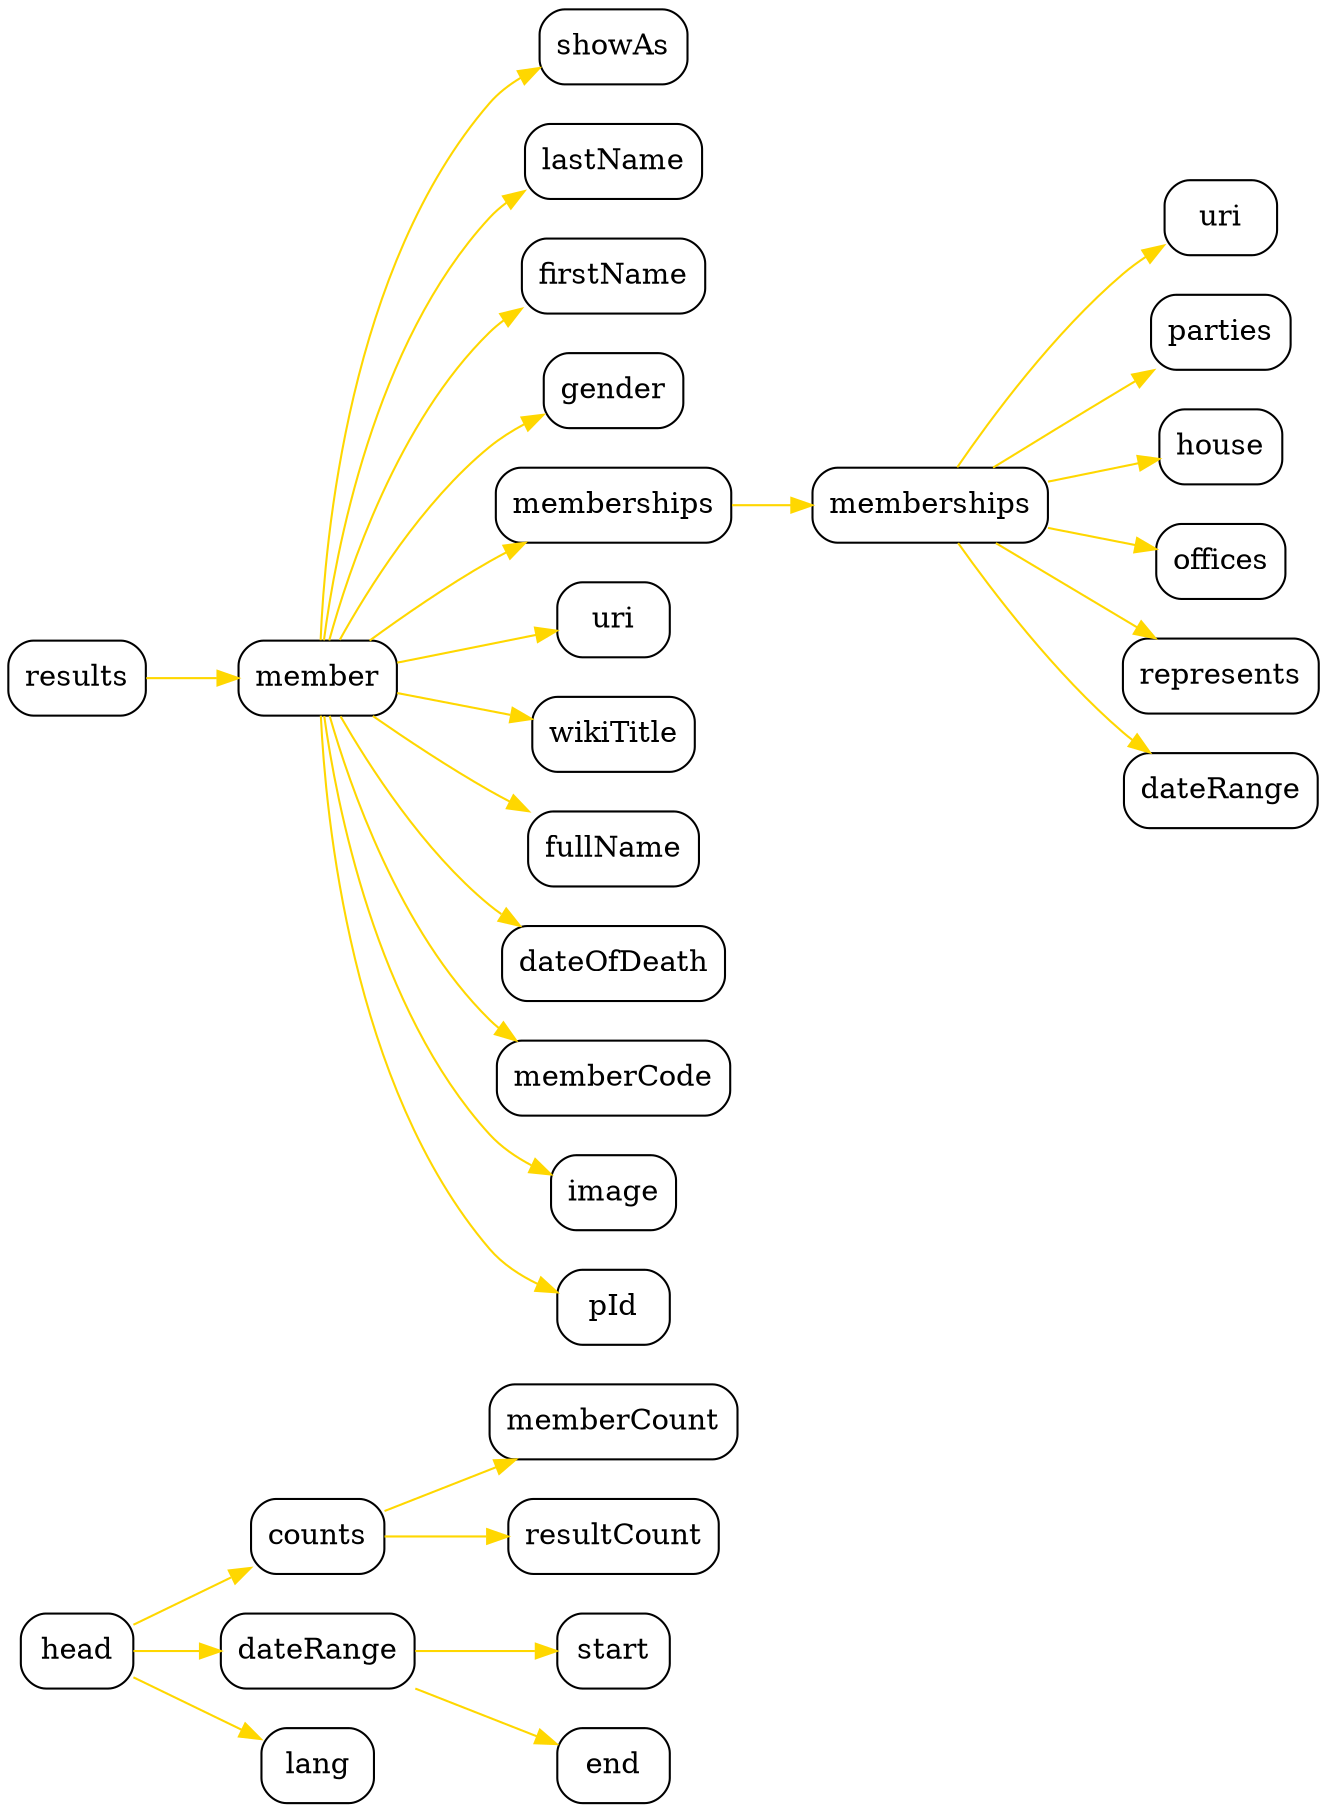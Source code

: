 digraph {
    node[shape=Mrecord]
    edge[color=gold]

    rankdir=LR;
    {rank=same; head results}

head
results
counts
dateRange
lang
memberCount
resultCount
start
end
member
showAs
lastName
firstName
gender
memberships
memberships1[label="memberships"]
uri
uri1[label="uri"]
wikiTitle
fullName
dateOfDeath
memberCode
image
pId
parties
house
offices
represents
dateRange1[label="dateRange"]

head -> {counts dateRange lang}
counts -> {memberCount resultCount}
dateRange -> {start end}
results -> member;
member -> {showAs
lastName
firstName
gender
memberships
uri
wikiTitle
fullName
dateOfDeath
memberCode
image
pId
}

memberships -> memberships1 ->  {parties
house
offices
uri1
represents
dateRange1}

}